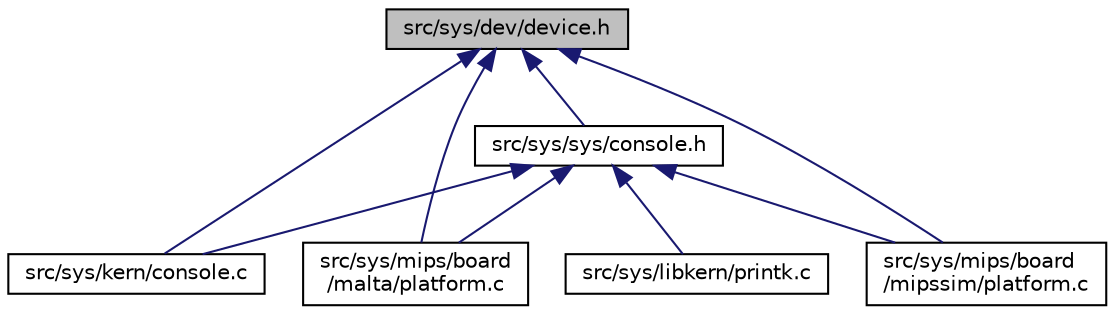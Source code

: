 digraph "src/sys/dev/device.h"
{
 // LATEX_PDF_SIZE
  edge [fontname="Helvetica",fontsize="10",labelfontname="Helvetica",labelfontsize="10"];
  node [fontname="Helvetica",fontsize="10",shape=record];
  Node1 [label="src/sys/dev/device.h",height=0.2,width=0.4,color="black", fillcolor="grey75", style="filled", fontcolor="black",tooltip=" "];
  Node1 -> Node2 [dir="back",color="midnightblue",fontsize="10",style="solid",fontname="Helvetica"];
  Node2 [label="src/sys/kern/console.c",height=0.2,width=0.4,color="black", fillcolor="white", style="filled",URL="$console_8c.html",tooltip=" "];
  Node1 -> Node3 [dir="back",color="midnightblue",fontsize="10",style="solid",fontname="Helvetica"];
  Node3 [label="src/sys/mips/board\l/malta/platform.c",height=0.2,width=0.4,color="black", fillcolor="white", style="filled",URL="$mips_2board_2malta_2platform_8c.html",tooltip=" "];
  Node1 -> Node4 [dir="back",color="midnightblue",fontsize="10",style="solid",fontname="Helvetica"];
  Node4 [label="src/sys/mips/board\l/mipssim/platform.c",height=0.2,width=0.4,color="black", fillcolor="white", style="filled",URL="$mips_2board_2mipssim_2platform_8c.html",tooltip=" "];
  Node1 -> Node5 [dir="back",color="midnightblue",fontsize="10",style="solid",fontname="Helvetica"];
  Node5 [label="src/sys/sys/console.h",height=0.2,width=0.4,color="black", fillcolor="white", style="filled",URL="$console_8h.html",tooltip=" "];
  Node5 -> Node2 [dir="back",color="midnightblue",fontsize="10",style="solid",fontname="Helvetica"];
  Node5 -> Node6 [dir="back",color="midnightblue",fontsize="10",style="solid",fontname="Helvetica"];
  Node6 [label="src/sys/libkern/printk.c",height=0.2,width=0.4,color="black", fillcolor="white", style="filled",URL="$printk_8c.html",tooltip=" "];
  Node5 -> Node3 [dir="back",color="midnightblue",fontsize="10",style="solid",fontname="Helvetica"];
  Node5 -> Node4 [dir="back",color="midnightblue",fontsize="10",style="solid",fontname="Helvetica"];
}

